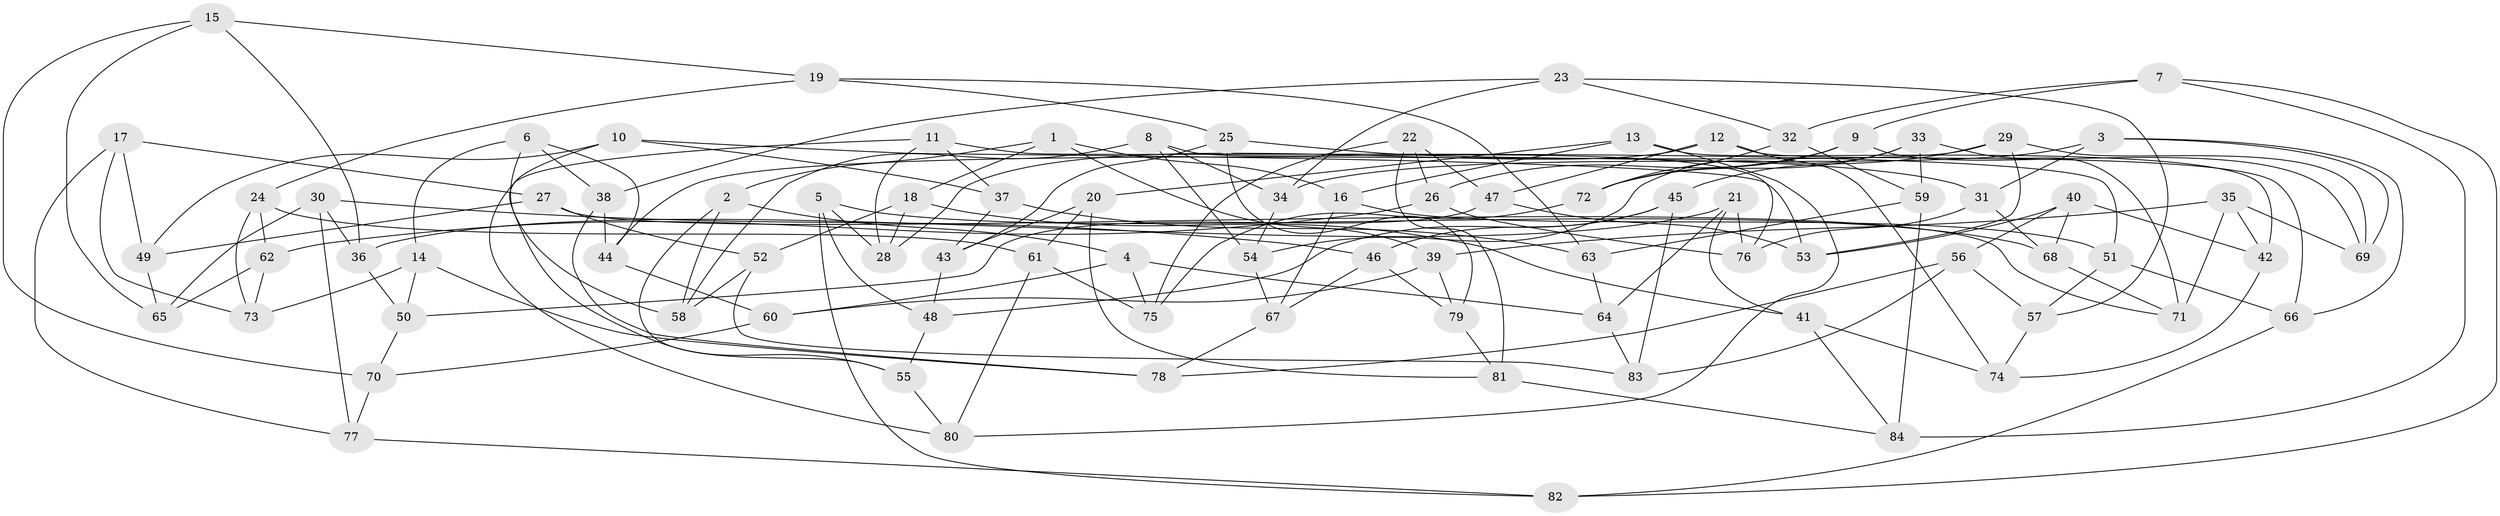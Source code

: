 // coarse degree distribution, {11: 0.06060606060606061, 5: 0.12121212121212122, 8: 0.12121212121212122, 4: 0.30303030303030304, 7: 0.15151515151515152, 12: 0.030303030303030304, 6: 0.15151515151515152, 13: 0.030303030303030304, 14: 0.030303030303030304}
// Generated by graph-tools (version 1.1) at 2025/21/03/04/25 18:21:02]
// undirected, 84 vertices, 168 edges
graph export_dot {
graph [start="1"]
  node [color=gray90,style=filled];
  1;
  2;
  3;
  4;
  5;
  6;
  7;
  8;
  9;
  10;
  11;
  12;
  13;
  14;
  15;
  16;
  17;
  18;
  19;
  20;
  21;
  22;
  23;
  24;
  25;
  26;
  27;
  28;
  29;
  30;
  31;
  32;
  33;
  34;
  35;
  36;
  37;
  38;
  39;
  40;
  41;
  42;
  43;
  44;
  45;
  46;
  47;
  48;
  49;
  50;
  51;
  52;
  53;
  54;
  55;
  56;
  57;
  58;
  59;
  60;
  61;
  62;
  63;
  64;
  65;
  66;
  67;
  68;
  69;
  70;
  71;
  72;
  73;
  74;
  75;
  76;
  77;
  78;
  79;
  80;
  81;
  82;
  83;
  84;
  1 -- 18;
  1 -- 16;
  1 -- 39;
  1 -- 2;
  2 -- 4;
  2 -- 58;
  2 -- 55;
  3 -- 69;
  3 -- 34;
  3 -- 31;
  3 -- 66;
  4 -- 60;
  4 -- 64;
  4 -- 75;
  5 -- 28;
  5 -- 68;
  5 -- 48;
  5 -- 82;
  6 -- 44;
  6 -- 58;
  6 -- 38;
  6 -- 14;
  7 -- 84;
  7 -- 32;
  7 -- 82;
  7 -- 9;
  8 -- 58;
  8 -- 34;
  8 -- 54;
  8 -- 76;
  9 -- 69;
  9 -- 26;
  9 -- 72;
  10 -- 55;
  10 -- 53;
  10 -- 37;
  10 -- 49;
  11 -- 80;
  11 -- 51;
  11 -- 28;
  11 -- 37;
  12 -- 74;
  12 -- 28;
  12 -- 66;
  12 -- 47;
  13 -- 42;
  13 -- 16;
  13 -- 80;
  13 -- 20;
  14 -- 73;
  14 -- 50;
  14 -- 78;
  15 -- 70;
  15 -- 36;
  15 -- 19;
  15 -- 65;
  16 -- 51;
  16 -- 67;
  17 -- 73;
  17 -- 77;
  17 -- 49;
  17 -- 27;
  18 -- 52;
  18 -- 41;
  18 -- 28;
  19 -- 24;
  19 -- 63;
  19 -- 25;
  20 -- 43;
  20 -- 61;
  20 -- 81;
  21 -- 41;
  21 -- 64;
  21 -- 36;
  21 -- 76;
  22 -- 47;
  22 -- 26;
  22 -- 75;
  22 -- 81;
  23 -- 57;
  23 -- 32;
  23 -- 34;
  23 -- 38;
  24 -- 61;
  24 -- 62;
  24 -- 73;
  25 -- 79;
  25 -- 31;
  25 -- 43;
  26 -- 62;
  26 -- 76;
  27 -- 49;
  27 -- 71;
  27 -- 52;
  29 -- 53;
  29 -- 44;
  29 -- 69;
  29 -- 45;
  30 -- 65;
  30 -- 36;
  30 -- 77;
  30 -- 46;
  31 -- 68;
  31 -- 76;
  32 -- 59;
  32 -- 72;
  33 -- 72;
  33 -- 54;
  33 -- 71;
  33 -- 59;
  34 -- 54;
  35 -- 71;
  35 -- 42;
  35 -- 39;
  35 -- 69;
  36 -- 50;
  37 -- 43;
  37 -- 63;
  38 -- 44;
  38 -- 78;
  39 -- 60;
  39 -- 79;
  40 -- 53;
  40 -- 68;
  40 -- 42;
  40 -- 56;
  41 -- 84;
  41 -- 74;
  42 -- 74;
  43 -- 48;
  44 -- 60;
  45 -- 46;
  45 -- 83;
  45 -- 48;
  46 -- 79;
  46 -- 67;
  47 -- 50;
  47 -- 53;
  48 -- 55;
  49 -- 65;
  50 -- 70;
  51 -- 57;
  51 -- 66;
  52 -- 83;
  52 -- 58;
  54 -- 67;
  55 -- 80;
  56 -- 78;
  56 -- 57;
  56 -- 83;
  57 -- 74;
  59 -- 84;
  59 -- 63;
  60 -- 70;
  61 -- 80;
  61 -- 75;
  62 -- 73;
  62 -- 65;
  63 -- 64;
  64 -- 83;
  66 -- 82;
  67 -- 78;
  68 -- 71;
  70 -- 77;
  72 -- 75;
  77 -- 82;
  79 -- 81;
  81 -- 84;
}
